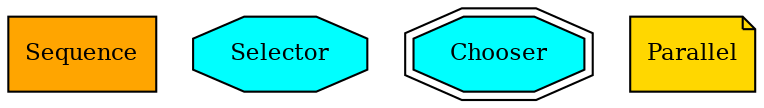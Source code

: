 digraph selector {
graph [fontname="times-roman"];
node [fontname="times-roman"];
edge [fontname="times-roman"];
Sequence [fontcolor=black, shape=box, fontsize=11, style=filled, fillcolor=orange];
Selector [fontcolor=black, shape=octagon, fontsize=11, style=filled, fillcolor=cyan];
Chooser [fontcolor=black, shape=doubleoctagon, fontsize=11, style=filled, fillcolor=cyan];
Parallel [fontcolor=black, shape=note, fontsize=11, style=filled, fillcolor=gold];
}
